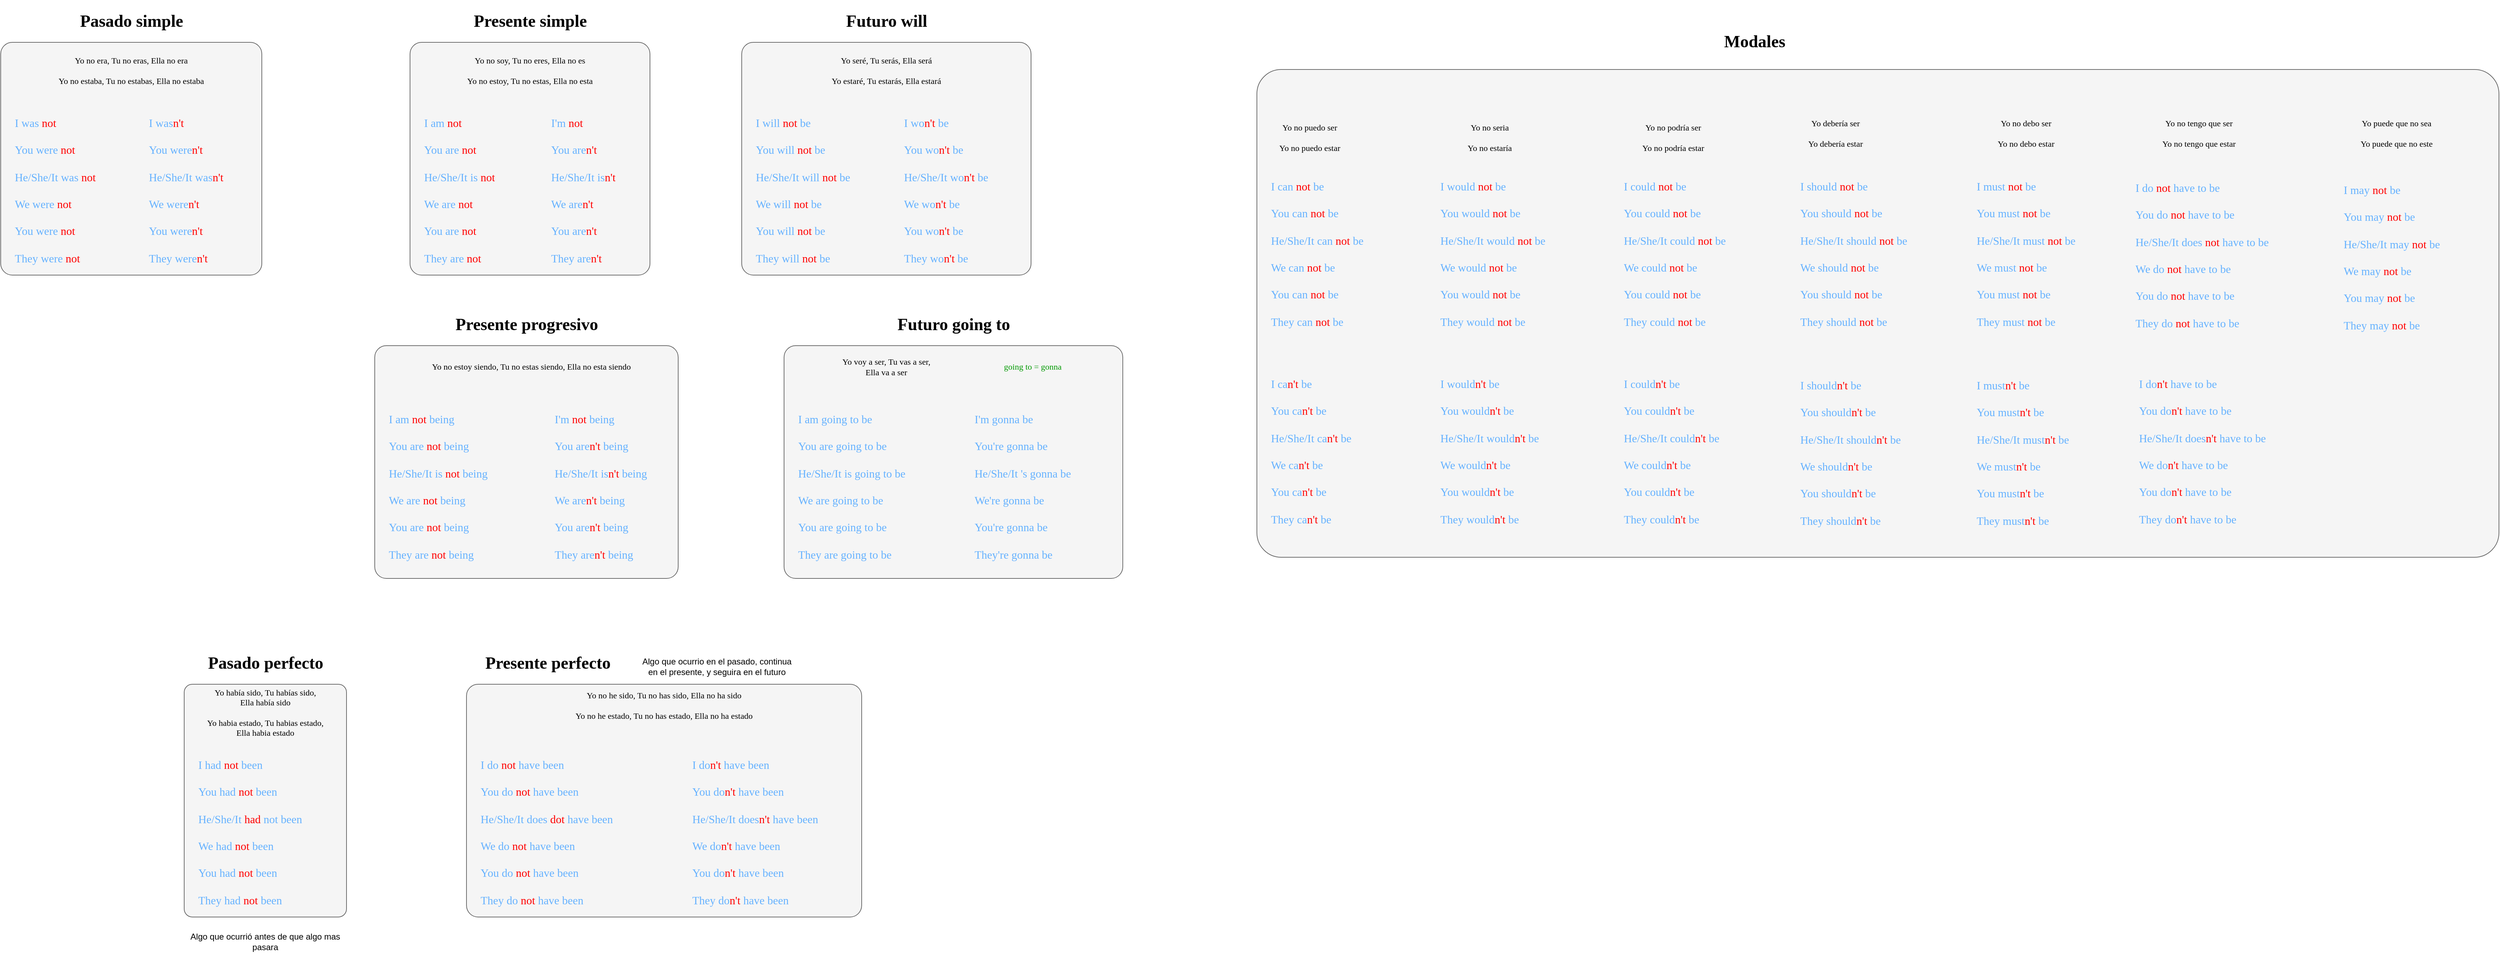 <mxfile version="22.1.11" type="github">
  <diagram name="Página-1" id="DoMTYIOWFA96HwlCENNE">
    <mxGraphModel dx="2319" dy="398" grid="1" gridSize="10" guides="1" tooltips="1" connect="1" arrows="1" fold="1" page="1" pageScale="1" pageWidth="1600" pageHeight="1200" math="0" shadow="0">
      <root>
        <mxCell id="0" />
        <mxCell id="1" parent="0" />
        <mxCell id="wq_cmzW5N2Y1-mYz72yh-4" value="" style="group;fontFamily=Comic Sans MS;" parent="1" vertex="1" connectable="0">
          <mxGeometry x="350" y="560" width="430" height="390" as="geometry" />
        </mxCell>
        <mxCell id="wq_cmzW5N2Y1-mYz72yh-6" value="Presente progresivo" style="text;strokeColor=none;fillColor=none;html=1;fontSize=24;fontStyle=1;verticalAlign=middle;align=center;fontFamily=Comic Sans MS;" parent="wq_cmzW5N2Y1-mYz72yh-4" vertex="1">
          <mxGeometry x="32.25" width="365.5" height="60" as="geometry" />
        </mxCell>
        <mxCell id="dCN5y319V1dZhfIS2Bhl-4" value="" style="group" parent="wq_cmzW5N2Y1-mYz72yh-4" vertex="1" connectable="0">
          <mxGeometry y="60" width="430" height="330" as="geometry" />
        </mxCell>
        <mxCell id="wq_cmzW5N2Y1-mYz72yh-5" value="" style="rounded=1;whiteSpace=wrap;html=1;fillColor=#f5f5f5;fontColor=#333333;strokeColor=#666666;glass=0;shadow=0;arcSize=5;fontFamily=Comic Sans MS;" parent="dCN5y319V1dZhfIS2Bhl-4" vertex="1">
          <mxGeometry width="430" height="330" as="geometry" />
        </mxCell>
        <mxCell id="wq_cmzW5N2Y1-mYz72yh-7" value="&lt;span style=&quot;background-color: initial;&quot;&gt;I am &lt;font color=&quot;#ff0000&quot;&gt;not&lt;/font&gt; being&lt;br&gt;&lt;/span&gt;&lt;br&gt;&lt;span style=&quot;background-color: initial;&quot;&gt;You are &lt;font color=&quot;#ff0000&quot;&gt;not&lt;/font&gt; being&lt;br&gt;&lt;/span&gt;&lt;br&gt;&lt;span style=&quot;background-color: initial;&quot;&gt;He/She/It is &lt;font color=&quot;#ff0000&quot;&gt;not&lt;/font&gt; being&lt;/span&gt;&lt;br&gt;&lt;span style=&quot;background-color: initial;&quot;&gt;&lt;br&gt;We are &lt;font color=&quot;#ff0000&quot;&gt;not&lt;/font&gt; being&lt;br&gt;&lt;/span&gt;&lt;br&gt;&lt;span style=&quot;background-color: initial;&quot;&gt;You are &lt;font color=&quot;#ff0000&quot;&gt;not&lt;/font&gt; being&lt;br&gt;&lt;/span&gt;&lt;br&gt;&lt;span style=&quot;background-color: initial;&quot;&gt;They are &lt;font color=&quot;#ff0000&quot;&gt;not&lt;/font&gt; being&lt;/span&gt;" style="text;strokeColor=none;fillColor=none;html=1;verticalAlign=middle;overflow=hidden;spacingTop=0;whiteSpace=wrap;horizontal=1;spacing=0;fontSize=16;fontFamily=Comic Sans MS;spacingLeft=20;fontColor=#66B2FF;" parent="dCN5y319V1dZhfIS2Bhl-4" vertex="1">
          <mxGeometry y="70" width="215" height="260" as="geometry" />
        </mxCell>
        <mxCell id="wq_cmzW5N2Y1-mYz72yh-8" value="Yo no estoy siendo, Tu no estas siendo, Ella no esta siendo" style="text;html=1;strokeColor=none;fillColor=none;align=center;verticalAlign=middle;whiteSpace=wrap;rounded=0;fontFamily=Comic Sans MS;" parent="dCN5y319V1dZhfIS2Bhl-4" vertex="1">
          <mxGeometry x="43.7" width="356.3" height="60" as="geometry" />
        </mxCell>
        <mxCell id="dCN5y319V1dZhfIS2Bhl-3" value="&lt;span style=&quot;background-color: initial;&quot;&gt;I&#39;m &lt;font color=&quot;#ff0000&quot;&gt;not&lt;/font&gt; being&lt;br&gt;&lt;/span&gt;&lt;br&gt;&lt;span style=&quot;background-color: initial;&quot;&gt;You are&lt;font color=&quot;#ff0000&quot;&gt;n&#39;t&lt;/font&gt; being&lt;br&gt;&lt;/span&gt;&lt;br&gt;&lt;span style=&quot;background-color: initial;&quot;&gt;He/She/It is&lt;font color=&quot;#ff0000&quot;&gt;n&#39;t&lt;/font&gt; being&lt;/span&gt;&lt;br&gt;&lt;span style=&quot;background-color: initial;&quot;&gt;&lt;br&gt;We are&lt;font color=&quot;#ff0000&quot;&gt;n&#39;t&lt;/font&gt; being&lt;br&gt;&lt;/span&gt;&lt;br&gt;&lt;span style=&quot;background-color: initial;&quot;&gt;You are&lt;font color=&quot;#ff0000&quot;&gt;n&#39;t&lt;/font&gt; being&lt;br&gt;&lt;/span&gt;&lt;br&gt;&lt;span style=&quot;background-color: initial;&quot;&gt;They are&lt;font color=&quot;#ff0000&quot;&gt;n&#39;t&lt;/font&gt; being&lt;/span&gt;" style="text;strokeColor=none;fillColor=none;html=1;verticalAlign=middle;overflow=hidden;spacingTop=0;whiteSpace=wrap;horizontal=1;spacing=0;fontSize=16;fontFamily=Comic Sans MS;spacingLeft=20;fontColor=#66B2FF;" parent="dCN5y319V1dZhfIS2Bhl-4" vertex="1">
          <mxGeometry x="235" y="70" width="195" height="260" as="geometry" />
        </mxCell>
        <mxCell id="wq_cmzW5N2Y1-mYz72yh-9" value="" style="group;fontFamily=Comic Sans MS;" parent="1" vertex="1" connectable="0">
          <mxGeometry x="870" y="130" width="410" height="390" as="geometry" />
        </mxCell>
        <mxCell id="wq_cmzW5N2Y1-mYz72yh-10" value="" style="rounded=1;whiteSpace=wrap;html=1;fillColor=#f5f5f5;fontColor=#333333;strokeColor=#666666;glass=0;shadow=0;arcSize=5;fontFamily=Comic Sans MS;" parent="wq_cmzW5N2Y1-mYz72yh-9" vertex="1">
          <mxGeometry y="60" width="410" height="330" as="geometry" />
        </mxCell>
        <mxCell id="wq_cmzW5N2Y1-mYz72yh-11" value="Futuro will" style="text;strokeColor=none;fillColor=none;html=1;fontSize=24;fontStyle=1;verticalAlign=middle;align=center;fontFamily=Comic Sans MS;" parent="wq_cmzW5N2Y1-mYz72yh-9" vertex="1">
          <mxGeometry x="90" width="230" height="60" as="geometry" />
        </mxCell>
        <mxCell id="wq_cmzW5N2Y1-mYz72yh-12" value="&lt;font face=&quot;Comic Sans MS&quot;&gt;&lt;span style=&quot;background-color: initial;&quot;&gt;I will &lt;font color=&quot;#ff0000&quot;&gt;not&lt;/font&gt; be&lt;br&gt;&lt;/span&gt;&lt;br&gt;&lt;span style=&quot;background-color: initial;&quot;&gt;You will &lt;font color=&quot;#ff0000&quot;&gt;not&lt;/font&gt; be&lt;br&gt;&lt;/span&gt;&lt;br&gt;&lt;span style=&quot;background-color: initial;&quot;&gt;He/She/It will &lt;font color=&quot;#ff0000&quot;&gt;not&lt;/font&gt; be&lt;/span&gt;&lt;br&gt;&lt;span style=&quot;background-color: initial;&quot;&gt;&lt;br&gt;We will &lt;font color=&quot;#ff0000&quot;&gt;not&lt;/font&gt; be&lt;br&gt;&lt;/span&gt;&lt;br&gt;&lt;span style=&quot;background-color: initial;&quot;&gt;You will &lt;font color=&quot;#ff0000&quot;&gt;not&lt;/font&gt; be&lt;br&gt;&lt;/span&gt;&lt;br&gt;&lt;span style=&quot;background-color: initial;&quot;&gt;They will &lt;font color=&quot;#ff0000&quot;&gt;not&lt;/font&gt; be&lt;/span&gt;&lt;/font&gt;" style="text;strokeColor=none;fillColor=none;html=1;verticalAlign=middle;overflow=hidden;spacingTop=0;whiteSpace=wrap;horizontal=1;spacing=0;fontSize=16;fontFamily=Comic Sans MS;spacingLeft=20;fontColor=#66B2FF;" parent="wq_cmzW5N2Y1-mYz72yh-9" vertex="1">
          <mxGeometry y="150" width="200" height="240" as="geometry" />
        </mxCell>
        <mxCell id="wq_cmzW5N2Y1-mYz72yh-13" value="Yo seré, Tu serás, Ella será&lt;br&gt;&lt;br&gt;Yo estaré, Tu estarás, Ella estará" style="text;html=1;strokeColor=none;fillColor=none;align=center;verticalAlign=middle;whiteSpace=wrap;rounded=0;fontFamily=Comic Sans MS;" parent="wq_cmzW5N2Y1-mYz72yh-9" vertex="1">
          <mxGeometry x="90" y="70" width="230" height="60" as="geometry" />
        </mxCell>
        <mxCell id="dCN5y319V1dZhfIS2Bhl-13" value="&lt;font face=&quot;Comic Sans MS&quot;&gt;&lt;span style=&quot;background-color: initial;&quot;&gt;I wo&lt;font color=&quot;#ff0000&quot;&gt;n&#39;t&lt;/font&gt; be&lt;br&gt;&lt;/span&gt;&lt;br&gt;&lt;span style=&quot;background-color: initial;&quot;&gt;You wo&lt;font color=&quot;#ff0000&quot;&gt;n&#39;t&lt;/font&gt; be&lt;br&gt;&lt;/span&gt;&lt;br&gt;&lt;span style=&quot;background-color: initial;&quot;&gt;He/She/It wo&lt;font color=&quot;#ff0000&quot;&gt;n&#39;t&lt;/font&gt; be&lt;/span&gt;&lt;br&gt;&lt;span style=&quot;background-color: initial;&quot;&gt;&lt;br&gt;We wo&lt;font color=&quot;#ff0000&quot;&gt;n&#39;t&lt;/font&gt; be&lt;br&gt;&lt;/span&gt;&lt;br&gt;&lt;span style=&quot;background-color: initial;&quot;&gt;You wo&lt;font color=&quot;#ff0000&quot;&gt;n&#39;t&lt;/font&gt; be&lt;br&gt;&lt;/span&gt;&lt;br&gt;&lt;span style=&quot;background-color: initial;&quot;&gt;They wo&lt;font color=&quot;#ff0000&quot;&gt;n&#39;t&lt;/font&gt; be&lt;/span&gt;&lt;/font&gt;" style="text;strokeColor=none;fillColor=none;html=1;verticalAlign=middle;overflow=hidden;spacingTop=0;whiteSpace=wrap;horizontal=1;spacing=0;fontSize=16;fontFamily=Comic Sans MS;spacingLeft=20;fontColor=#66B2FF;" parent="wq_cmzW5N2Y1-mYz72yh-9" vertex="1">
          <mxGeometry x="210" y="150" width="200" height="240" as="geometry" />
        </mxCell>
        <mxCell id="wq_cmzW5N2Y1-mYz72yh-31" value="Algo que ocurrio en el pasado, continua en el presente, y seguira en el futuro" style="text;html=1;strokeColor=none;fillColor=none;align=center;verticalAlign=middle;whiteSpace=wrap;rounded=0;" parent="1" vertex="1">
          <mxGeometry x="720" y="1060" width="230" height="30" as="geometry" />
        </mxCell>
        <mxCell id="wq_cmzW5N2Y1-mYz72yh-32" value="" style="group;fontFamily=Comic Sans MS;" parent="1" vertex="1" connectable="0">
          <mxGeometry x="80" y="1040" width="230" height="390" as="geometry" />
        </mxCell>
        <mxCell id="wq_cmzW5N2Y1-mYz72yh-33" value="" style="rounded=1;whiteSpace=wrap;html=1;fillColor=#f5f5f5;fontColor=#333333;strokeColor=#666666;glass=0;shadow=0;arcSize=5;fontFamily=Comic Sans MS;" parent="wq_cmzW5N2Y1-mYz72yh-32" vertex="1">
          <mxGeometry y="60" width="230" height="330" as="geometry" />
        </mxCell>
        <mxCell id="wq_cmzW5N2Y1-mYz72yh-34" value="Pasado perfecto" style="text;strokeColor=none;fillColor=none;html=1;fontSize=24;fontStyle=1;verticalAlign=middle;align=center;fontFamily=Comic Sans MS;" parent="wq_cmzW5N2Y1-mYz72yh-32" vertex="1">
          <mxGeometry width="230" height="60" as="geometry" />
        </mxCell>
        <mxCell id="wq_cmzW5N2Y1-mYz72yh-35" value="&lt;span style=&quot;background-color: initial;&quot;&gt;I had &lt;font color=&quot;#ff0000&quot;&gt;not&lt;/font&gt; been&lt;br&gt;&lt;/span&gt;&lt;br&gt;&lt;span style=&quot;background-color: initial;&quot;&gt;You had &lt;font color=&quot;#ff0000&quot;&gt;not&lt;/font&gt; been&lt;br&gt;&lt;/span&gt;&lt;br&gt;&lt;span style=&quot;background-color: initial;&quot;&gt;He/She/It &lt;font color=&quot;#ff0000&quot;&gt;had&lt;/font&gt; not been&lt;/span&gt;&lt;br&gt;&lt;span style=&quot;background-color: initial;&quot;&gt;&lt;br&gt;We had &lt;font color=&quot;#ff0000&quot;&gt;not&lt;/font&gt; been&lt;br&gt;&lt;/span&gt;&lt;br&gt;&lt;span style=&quot;background-color: initial;&quot;&gt;You had &lt;font color=&quot;#ff0000&quot;&gt;not&lt;/font&gt; been&lt;br&gt;&lt;/span&gt;&lt;br&gt;&lt;span style=&quot;background-color: initial;&quot;&gt;They had &lt;font color=&quot;#ff0000&quot;&gt;not&lt;/font&gt; been&lt;/span&gt;" style="text;strokeColor=none;fillColor=none;html=1;verticalAlign=middle;overflow=hidden;spacingTop=0;whiteSpace=wrap;horizontal=1;spacing=0;fontSize=16;fontFamily=Comic Sans MS;spacingLeft=20;fontColor=#66B2FF;" parent="wq_cmzW5N2Y1-mYz72yh-32" vertex="1">
          <mxGeometry y="150" width="230" height="240" as="geometry" />
        </mxCell>
        <mxCell id="wq_cmzW5N2Y1-mYz72yh-36" value="Yo había sido, Tu habías sido,&lt;br&gt;Ella había sido&lt;br&gt;&lt;br&gt;Yo habia estado, Tu habias estado,&lt;br&gt;Ella habia estado" style="text;html=1;strokeColor=none;fillColor=none;align=center;verticalAlign=middle;whiteSpace=wrap;rounded=0;fontFamily=Comic Sans MS;spacingTop=0;" parent="wq_cmzW5N2Y1-mYz72yh-32" vertex="1">
          <mxGeometry y="60" width="230" height="80" as="geometry" />
        </mxCell>
        <mxCell id="wq_cmzW5N2Y1-mYz72yh-37" value="Algo que ocurrió antes de que algo mas pasara" style="text;html=1;strokeColor=none;fillColor=none;align=center;verticalAlign=middle;whiteSpace=wrap;rounded=0;" parent="1" vertex="1">
          <mxGeometry x="80" y="1450" width="230" height="30" as="geometry" />
        </mxCell>
        <mxCell id="dCN5y319V1dZhfIS2Bhl-2" value="" style="group" parent="1" vertex="1" connectable="0">
          <mxGeometry x="400" y="130" width="340" height="390" as="geometry" />
        </mxCell>
        <mxCell id="LE9yWc8VUJ7Y_HGT6EMH-2" value="" style="rounded=1;whiteSpace=wrap;html=1;fillColor=#f5f5f5;fontColor=#333333;strokeColor=#666666;glass=0;shadow=0;arcSize=5;fontFamily=Comic Sans MS;container=0;" parent="dCN5y319V1dZhfIS2Bhl-2" vertex="1">
          <mxGeometry y="60" width="340" height="330" as="geometry" />
        </mxCell>
        <mxCell id="wq_cmzW5N2Y1-mYz72yh-1" value="&lt;span style=&quot;background-color: initial;&quot;&gt;I am &lt;font color=&quot;#ff0000&quot;&gt;not&lt;/font&gt;&lt;br&gt;&lt;/span&gt;&lt;br&gt;You are&amp;nbsp;&lt;span style=&quot;color: rgb(255, 0, 0);&quot;&gt;not&lt;/span&gt;&lt;span style=&quot;background-color: initial;&quot;&gt;&lt;br&gt;&lt;/span&gt;&lt;br&gt;&lt;span style=&quot;background-color: initial;&quot;&gt;He/She/It is&amp;nbsp;&lt;/span&gt;&lt;font color=&quot;#ff0000&quot;&gt;not&lt;/font&gt;&lt;br&gt;&lt;span style=&quot;background-color: initial;&quot;&gt;&lt;br&gt;We are &lt;font color=&quot;#ff0000&quot;&gt;not&lt;/font&gt;&lt;br&gt;&lt;/span&gt;&lt;br&gt;You are&amp;nbsp;&lt;span style=&quot;color: rgb(255, 0, 0);&quot;&gt;not&lt;/span&gt;&lt;span style=&quot;background-color: initial;&quot;&gt;&lt;br&gt;&lt;/span&gt;&lt;br&gt;&lt;span style=&quot;background-color: initial;&quot;&gt;They are&amp;nbsp;&lt;/span&gt;&lt;font color=&quot;#ff0000&quot;&gt;not&lt;/font&gt;" style="text;strokeColor=none;fillColor=none;html=1;verticalAlign=middle;overflow=hidden;spacingTop=0;whiteSpace=wrap;horizontal=1;spacing=0;fontSize=16;fontFamily=Comic Sans MS;spacingLeft=20;fontColor=#66B2FF;container=0;" parent="dCN5y319V1dZhfIS2Bhl-2" vertex="1">
          <mxGeometry y="150" width="150" height="240" as="geometry" />
        </mxCell>
        <mxCell id="LE9yWc8VUJ7Y_HGT6EMH-3" value="Presente simple" style="text;strokeColor=none;fillColor=none;html=1;fontSize=24;fontStyle=1;verticalAlign=middle;align=center;fontFamily=Comic Sans MS;container=0;" parent="dCN5y319V1dZhfIS2Bhl-2" vertex="1">
          <mxGeometry x="55" width="230" height="60" as="geometry" />
        </mxCell>
        <mxCell id="wq_cmzW5N2Y1-mYz72yh-2" value="Yo no soy, Tu no eres, Ella no es&lt;br&gt;&lt;br&gt;Yo no estoy, Tu no estas, Ella no esta" style="text;html=1;strokeColor=none;fillColor=none;align=center;verticalAlign=middle;whiteSpace=wrap;rounded=0;fontFamily=Comic Sans MS;container=0;" parent="dCN5y319V1dZhfIS2Bhl-2" vertex="1">
          <mxGeometry x="35" y="70" width="270" height="60" as="geometry" />
        </mxCell>
        <mxCell id="wq_cmzW5N2Y1-mYz72yh-39" value="&lt;span style=&quot;background-color: initial;&quot;&gt;I&#39;m &lt;font color=&quot;#ff0000&quot;&gt;not&lt;/font&gt;&lt;br&gt;&lt;/span&gt;&lt;br&gt;&lt;span style=&quot;background-color: initial;&quot;&gt;You are&lt;font color=&quot;#ff0000&quot;&gt;n&#39;t&lt;/font&gt;&lt;br&gt;&lt;/span&gt;&lt;br&gt;&lt;span style=&quot;background-color: initial;&quot;&gt;He/She/It is&lt;font color=&quot;#ff0000&quot;&gt;n&#39;t&lt;/font&gt;&lt;/span&gt;&lt;br&gt;&lt;br&gt;We&amp;nbsp;are&lt;font style=&quot;border-color: var(--border-color);&quot; color=&quot;#ff0000&quot;&gt;n&#39;t&lt;/font&gt;&lt;span style=&quot;background-color: initial;&quot;&gt;&lt;br&gt;&lt;/span&gt;&lt;br&gt;You&amp;nbsp;are&lt;font style=&quot;border-color: var(--border-color);&quot; color=&quot;#ff0000&quot;&gt;n&#39;t&lt;/font&gt;&lt;span style=&quot;background-color: initial;&quot;&gt;&lt;br&gt;&lt;/span&gt;&lt;br&gt;&lt;span style=&quot;background-color: initial;&quot;&gt;They&amp;nbsp;&lt;/span&gt;are&lt;font style=&quot;border-color: var(--border-color);&quot; color=&quot;#ff0000&quot;&gt;n&#39;t&lt;/font&gt;" style="text;strokeColor=none;fillColor=none;html=1;verticalAlign=middle;overflow=hidden;spacingTop=0;whiteSpace=wrap;horizontal=1;spacing=0;fontSize=16;fontFamily=Comic Sans MS;spacingLeft=20;fontColor=#66B2FF;container=0;" parent="dCN5y319V1dZhfIS2Bhl-2" vertex="1">
          <mxGeometry x="180" y="150" width="140" height="240" as="geometry" />
        </mxCell>
        <mxCell id="dCN5y319V1dZhfIS2Bhl-5" value="" style="group" parent="1" vertex="1" connectable="0">
          <mxGeometry x="930" y="560" width="480" height="390" as="geometry" />
        </mxCell>
        <mxCell id="wq_cmzW5N2Y1-mYz72yh-15" value="" style="rounded=1;whiteSpace=wrap;html=1;fillColor=#f5f5f5;fontColor=#333333;strokeColor=#666666;glass=0;shadow=0;arcSize=5;fontFamily=Comic Sans MS;" parent="dCN5y319V1dZhfIS2Bhl-5" vertex="1">
          <mxGeometry y="60" width="480" height="330" as="geometry" />
        </mxCell>
        <mxCell id="wq_cmzW5N2Y1-mYz72yh-16" value="Futuro going to" style="text;strokeColor=none;fillColor=none;html=1;fontSize=24;fontStyle=1;verticalAlign=middle;align=center;fontFamily=Comic Sans MS;" parent="dCN5y319V1dZhfIS2Bhl-5" vertex="1">
          <mxGeometry x="125" width="230" height="60" as="geometry" />
        </mxCell>
        <mxCell id="wq_cmzW5N2Y1-mYz72yh-17" value="&lt;span style=&quot;background-color: initial;&quot;&gt;I am going to be&lt;br&gt;&lt;/span&gt;&lt;br&gt;You are&amp;nbsp;going to be&lt;span style=&quot;background-color: initial;&quot;&gt;&lt;br&gt;&lt;/span&gt;&lt;br&gt;&lt;span style=&quot;background-color: initial;&quot;&gt;He/She/It is&amp;nbsp;&lt;/span&gt;going to be&lt;br&gt;&lt;br&gt;We are&amp;nbsp;going to be&lt;span style=&quot;background-color: initial;&quot;&gt;&lt;br&gt;&lt;/span&gt;&lt;br&gt;You are&amp;nbsp;going to be&lt;span style=&quot;background-color: initial;&quot;&gt;&lt;br&gt;&lt;/span&gt;&lt;br&gt;&lt;span style=&quot;background-color: initial;&quot;&gt;They are&amp;nbsp;&lt;/span&gt;going to be" style="text;strokeColor=none;fillColor=none;html=1;verticalAlign=middle;overflow=hidden;spacingTop=0;whiteSpace=wrap;horizontal=1;spacing=0;fontSize=16;fontFamily=Comic Sans MS;spacingLeft=20;fontColor=#66B2FF;" parent="dCN5y319V1dZhfIS2Bhl-5" vertex="1">
          <mxGeometry y="130" width="230" height="260" as="geometry" />
        </mxCell>
        <mxCell id="wq_cmzW5N2Y1-mYz72yh-18" value="Yo voy a ser, Tu vas a ser, &lt;br&gt;Ella va a ser" style="text;html=1;strokeColor=none;fillColor=none;align=center;verticalAlign=middle;whiteSpace=wrap;rounded=0;fontFamily=Comic Sans MS;" parent="dCN5y319V1dZhfIS2Bhl-5" vertex="1">
          <mxGeometry x="30" y="60" width="230" height="60" as="geometry" />
        </mxCell>
        <mxCell id="wq_cmzW5N2Y1-mYz72yh-19" value="&lt;span style=&quot;background-color: initial;&quot;&gt;I&#39;m gonna be&lt;br&gt;&lt;/span&gt;&lt;br&gt;You&#39;re gonna be&lt;span style=&quot;background-color: initial;&quot;&gt;&lt;br&gt;&lt;/span&gt;&lt;br&gt;&lt;span style=&quot;background-color: initial;&quot;&gt;He/She/It &#39;s&amp;nbsp;&lt;/span&gt;gonna be&lt;br&gt;&lt;br&gt;We&#39;re gonna be&lt;span style=&quot;background-color: initial;&quot;&gt;&lt;br&gt;&lt;/span&gt;&lt;br&gt;You&#39;re gonna be&lt;span style=&quot;background-color: initial;&quot;&gt;&lt;br&gt;&lt;/span&gt;&lt;br&gt;&lt;span style=&quot;background-color: initial;&quot;&gt;They&#39;re&amp;nbsp;&lt;/span&gt;gonna be" style="text;strokeColor=none;fillColor=none;html=1;verticalAlign=middle;overflow=hidden;spacingTop=0;whiteSpace=wrap;horizontal=1;spacing=0;fontSize=16;fontFamily=Comic Sans MS;spacingLeft=20;fontColor=#66B2FF;" parent="dCN5y319V1dZhfIS2Bhl-5" vertex="1">
          <mxGeometry x="250" y="130" width="230" height="260" as="geometry" />
        </mxCell>
        <mxCell id="wq_cmzW5N2Y1-mYz72yh-20" value="going to = gonna" style="text;html=1;strokeColor=none;fillColor=none;align=center;verticalAlign=middle;whiteSpace=wrap;rounded=0;fontFamily=Comic Sans MS;fontColor=#009900;" parent="dCN5y319V1dZhfIS2Bhl-5" vertex="1">
          <mxGeometry x="295" y="75" width="115" height="30" as="geometry" />
        </mxCell>
        <mxCell id="wq_cmzW5N2Y1-mYz72yh-41" value="" style="rounded=1;whiteSpace=wrap;html=1;fillColor=#f5f5f5;fontColor=#333333;strokeColor=#666666;glass=0;shadow=0;arcSize=5;fontFamily=Comic Sans MS;" parent="1" vertex="1">
          <mxGeometry x="1600" y="228.46" width="1760" height="691.54" as="geometry" />
        </mxCell>
        <mxCell id="wq_cmzW5N2Y1-mYz72yh-42" value="Modales" style="text;strokeColor=none;fillColor=none;html=1;fontSize=24;fontStyle=1;verticalAlign=middle;align=center;fontFamily=Comic Sans MS;" parent="1" vertex="1">
          <mxGeometry x="2190" y="150" width="230" height="78.462" as="geometry" />
        </mxCell>
        <mxCell id="wq_cmzW5N2Y1-mYz72yh-43" value="&lt;font face=&quot;Comic Sans MS&quot;&gt;&lt;span style=&quot;background-color: initial;&quot;&gt;I can &lt;font color=&quot;#ff0000&quot;&gt;not&lt;/font&gt; be&lt;br&gt;&lt;/span&gt;&lt;br&gt;You can&amp;nbsp;&lt;/font&gt;&lt;font color=&quot;#ff0000&quot;&gt;not&lt;/font&gt;&amp;nbsp;&lt;font face=&quot;Comic Sans MS&quot;&gt;&lt;span style=&quot;background-color: initial;&quot;&gt;be&lt;br&gt;&lt;/span&gt;&lt;br&gt;He/She/It can&amp;nbsp;&lt;/font&gt;&lt;font color=&quot;#ff0000&quot;&gt;not&lt;/font&gt;&lt;font face=&quot;Comic Sans MS&quot;&gt;&lt;span style=&quot;background-color: initial;&quot;&gt;&amp;nbsp;be&lt;/span&gt;&lt;br&gt;&lt;br&gt;We can&amp;nbsp;&lt;/font&gt;&lt;font color=&quot;#ff0000&quot;&gt;not&lt;/font&gt;&amp;nbsp;&lt;font face=&quot;Comic Sans MS&quot;&gt;&lt;span style=&quot;background-color: initial;&quot;&gt;be&lt;br&gt;&lt;/span&gt;&lt;br&gt;You can&amp;nbsp;&lt;/font&gt;&lt;font color=&quot;#ff0000&quot;&gt;not&lt;/font&gt; &lt;font face=&quot;Comic Sans MS&quot;&gt;&lt;span style=&quot;background-color: initial;&quot;&gt;be&lt;br&gt;&lt;/span&gt;&lt;br&gt;They can&amp;nbsp;&lt;/font&gt;&lt;font color=&quot;#ff0000&quot;&gt;not&lt;/font&gt;&amp;nbsp;&lt;font face=&quot;Comic Sans MS&quot;&gt;&lt;span style=&quot;background-color: initial;&quot;&gt;be&lt;/span&gt;&lt;/font&gt;" style="text;strokeColor=none;fillColor=none;html=1;verticalAlign=middle;overflow=hidden;spacingTop=0;whiteSpace=wrap;horizontal=1;spacing=0;fontSize=16;fontFamily=Comic Sans MS;spacingLeft=20;fontColor=#66B2FF;" parent="1" vertex="1">
          <mxGeometry x="1600" y="370" width="210" height="240" as="geometry" />
        </mxCell>
        <mxCell id="wq_cmzW5N2Y1-mYz72yh-44" value="Yo no puedo ser&lt;br&gt;&lt;br&gt;Yo no puedo estar" style="text;html=1;strokeColor=none;fillColor=none;align=center;verticalAlign=middle;whiteSpace=wrap;rounded=0;fontFamily=Comic Sans MS;" parent="1" vertex="1">
          <mxGeometry x="1610" y="285.77" width="130" height="78.46" as="geometry" />
        </mxCell>
        <mxCell id="wq_cmzW5N2Y1-mYz72yh-45" value="&lt;font face=&quot;Comic Sans MS&quot;&gt;&lt;span style=&quot;background-color: initial;&quot;&gt;I would &lt;font color=&quot;#ff0000&quot;&gt;not&lt;/font&gt; be&lt;br&gt;&lt;/span&gt;&lt;br&gt;You&amp;nbsp;&lt;/font&gt;would&lt;font face=&quot;Comic Sans MS&quot;&gt;&lt;span style=&quot;background-color: initial;&quot;&gt;&amp;nbsp;&lt;font color=&quot;#ff0000&quot;&gt;not&lt;/font&gt; be&lt;br&gt;&lt;/span&gt;&lt;br&gt;He/She/It&amp;nbsp;&lt;/font&gt;would&lt;font face=&quot;Comic Sans MS&quot;&gt;&lt;span style=&quot;background-color: initial;&quot;&gt;&amp;nbsp;&lt;font color=&quot;#ff0000&quot;&gt;not&lt;/font&gt; be&lt;/span&gt;&lt;br&gt;&lt;br&gt;We&amp;nbsp;&lt;/font&gt;would&lt;font face=&quot;Comic Sans MS&quot;&gt;&lt;span style=&quot;background-color: initial;&quot;&gt;&amp;nbsp;&lt;font color=&quot;#ff0000&quot;&gt;not&lt;/font&gt; be&lt;br&gt;&lt;/span&gt;&lt;br&gt;You&amp;nbsp;&lt;/font&gt;would&lt;font face=&quot;Comic Sans MS&quot;&gt;&lt;span style=&quot;background-color: initial;&quot;&gt;&amp;nbsp;&lt;font color=&quot;#ff0000&quot;&gt;not&lt;/font&gt; be&lt;br&gt;&lt;/span&gt;&lt;br&gt;They&amp;nbsp;&lt;/font&gt;would&lt;font face=&quot;Comic Sans MS&quot;&gt;&lt;span style=&quot;background-color: initial;&quot;&gt;&amp;nbsp;&lt;font color=&quot;#ff0000&quot;&gt;not&lt;/font&gt; be&lt;/span&gt;&lt;/font&gt;" style="text;strokeColor=none;fillColor=none;html=1;verticalAlign=middle;overflow=hidden;spacingTop=0;whiteSpace=wrap;horizontal=1;spacing=0;fontSize=16;fontFamily=Comic Sans MS;spacingLeft=20;fontColor=#66B2FF;" parent="1" vertex="1">
          <mxGeometry x="1840" y="370" width="230" height="240" as="geometry" />
        </mxCell>
        <mxCell id="wq_cmzW5N2Y1-mYz72yh-46" value="Yo no seria&lt;br&gt;&lt;br&gt;Yo no estaría" style="text;html=1;strokeColor=none;fillColor=none;align=center;verticalAlign=middle;whiteSpace=wrap;rounded=0;fontFamily=Comic Sans MS;" parent="1" vertex="1">
          <mxGeometry x="1870" y="285.77" width="120" height="78.46" as="geometry" />
        </mxCell>
        <mxCell id="wq_cmzW5N2Y1-mYz72yh-47" value="&lt;font face=&quot;Comic Sans MS&quot;&gt;&lt;span style=&quot;background-color: initial;&quot;&gt;I could &lt;font color=&quot;#ff0000&quot;&gt;not&lt;/font&gt; be&lt;br&gt;&lt;/span&gt;&lt;br&gt;You c&lt;/font&gt;ould&lt;font face=&quot;Comic Sans MS&quot;&gt;&lt;span style=&quot;background-color: initial;&quot;&gt;&amp;nbsp;&lt;font color=&quot;#ff0000&quot;&gt;not&lt;/font&gt; be&lt;br&gt;&lt;/span&gt;&lt;br&gt;He/She/It c&lt;/font&gt;ould&lt;font face=&quot;Comic Sans MS&quot;&gt;&lt;span style=&quot;background-color: initial;&quot;&gt;&amp;nbsp;&lt;font color=&quot;#ff0000&quot;&gt;not&lt;/font&gt; be&lt;/span&gt;&lt;br&gt;&lt;br&gt;We&amp;nbsp;&lt;/font&gt;could&lt;font face=&quot;Comic Sans MS&quot;&gt;&lt;span style=&quot;background-color: initial;&quot;&gt;&amp;nbsp;&lt;font color=&quot;#ff0000&quot;&gt;not&lt;/font&gt; be&lt;br&gt;&lt;/span&gt;&lt;br&gt;You c&lt;/font&gt;ould&lt;font face=&quot;Comic Sans MS&quot;&gt;&lt;span style=&quot;background-color: initial;&quot;&gt;&amp;nbsp;&lt;font color=&quot;#ff0000&quot;&gt;not&lt;/font&gt; be&lt;br&gt;&lt;/span&gt;&lt;br&gt;They c&lt;/font&gt;ould &lt;font color=&quot;#ff0000&quot;&gt;not&lt;/font&gt;&lt;font face=&quot;Comic Sans MS&quot;&gt;&lt;span style=&quot;background-color: initial;&quot;&gt;&amp;nbsp;be&lt;/span&gt;&lt;/font&gt;" style="text;strokeColor=none;fillColor=none;html=1;verticalAlign=middle;overflow=hidden;spacingTop=0;whiteSpace=wrap;horizontal=1;spacing=0;fontSize=16;fontFamily=Comic Sans MS;spacingLeft=20;fontColor=#66B2FF;" parent="1" vertex="1">
          <mxGeometry x="2100" y="376.54" width="240" height="226.92" as="geometry" />
        </mxCell>
        <mxCell id="wq_cmzW5N2Y1-mYz72yh-48" value="Yo no podría ser&lt;br&gt;&lt;br&gt;Yo no podría estar" style="text;html=1;strokeColor=none;fillColor=none;align=center;verticalAlign=middle;whiteSpace=wrap;rounded=0;fontFamily=Comic Sans MS;" parent="1" vertex="1">
          <mxGeometry x="2120" y="285.77" width="140" height="78.46" as="geometry" />
        </mxCell>
        <mxCell id="wq_cmzW5N2Y1-mYz72yh-49" value="&lt;font face=&quot;Comic Sans MS&quot;&gt;&lt;span style=&quot;background-color: initial;&quot;&gt;I should &lt;font color=&quot;#ff0000&quot;&gt;not&lt;/font&gt; be&lt;br&gt;&lt;/span&gt;&lt;br&gt;You should&lt;/font&gt;&lt;font face=&quot;Comic Sans MS&quot;&gt;&lt;span style=&quot;background-color: initial;&quot;&gt;&amp;nbsp;&lt;font color=&quot;#ff0000&quot;&gt;not&lt;/font&gt; be&lt;br&gt;&lt;/span&gt;&lt;br&gt;He/She/It sh&lt;/font&gt;ould&lt;font face=&quot;Comic Sans MS&quot;&gt;&lt;span style=&quot;background-color: initial;&quot;&gt;&amp;nbsp;&lt;font color=&quot;#ff0000&quot;&gt;not&lt;/font&gt; be&lt;/span&gt;&lt;br&gt;&lt;br&gt;We sh&lt;/font&gt;ould&lt;font face=&quot;Comic Sans MS&quot;&gt;&lt;span style=&quot;background-color: initial;&quot;&gt;&amp;nbsp;&lt;font color=&quot;#ff0000&quot;&gt;not&lt;/font&gt; be&lt;br&gt;&lt;/span&gt;&lt;br&gt;You sh&lt;/font&gt;ould&lt;font face=&quot;Comic Sans MS&quot;&gt;&lt;span style=&quot;background-color: initial;&quot;&gt;&amp;nbsp;&lt;font color=&quot;#ff0000&quot;&gt;not&lt;/font&gt; be&lt;br&gt;&lt;/span&gt;&lt;br&gt;They sh&lt;/font&gt;ould&lt;font face=&quot;Comic Sans MS&quot;&gt;&lt;span style=&quot;background-color: initial;&quot;&gt;&amp;nbsp;&lt;font color=&quot;#ff0000&quot;&gt;not&lt;/font&gt; be&lt;/span&gt;&lt;/font&gt;" style="text;strokeColor=none;fillColor=none;html=1;verticalAlign=middle;overflow=hidden;spacingTop=0;whiteSpace=wrap;horizontal=1;spacing=0;fontSize=16;fontFamily=Comic Sans MS;spacingLeft=20;fontColor=#66B2FF;" parent="1" vertex="1">
          <mxGeometry x="2350" y="375" width="270" height="230" as="geometry" />
        </mxCell>
        <mxCell id="wq_cmzW5N2Y1-mYz72yh-50" value="Yo debería ser&lt;br&gt;&lt;br&gt;Yo debería estar" style="text;html=1;strokeColor=none;fillColor=none;align=center;verticalAlign=middle;whiteSpace=wrap;rounded=0;fontFamily=Comic Sans MS;" parent="1" vertex="1">
          <mxGeometry x="2370" y="280.002" width="100" height="78.462" as="geometry" />
        </mxCell>
        <mxCell id="wq_cmzW5N2Y1-mYz72yh-51" value="&lt;font face=&quot;Comic Sans MS&quot;&gt;&lt;span style=&quot;background-color: initial;&quot;&gt;I must &lt;font color=&quot;#ff0000&quot;&gt;not&lt;/font&gt; be&lt;br&gt;&lt;/span&gt;&lt;br&gt;You must &lt;font color=&quot;#ff0000&quot;&gt;not&lt;/font&gt;&lt;/font&gt;&lt;font face=&quot;Comic Sans MS&quot;&gt;&lt;span style=&quot;background-color: initial;&quot;&gt;&amp;nbsp;be&lt;br&gt;&lt;/span&gt;&lt;br&gt;He/She/It must &lt;font color=&quot;#ff0000&quot;&gt;not&lt;/font&gt;&lt;/font&gt;&lt;font face=&quot;Comic Sans MS&quot;&gt;&lt;span style=&quot;background-color: initial;&quot;&gt;&amp;nbsp;be&lt;/span&gt;&lt;br&gt;&lt;br&gt;We must &lt;font color=&quot;#ff0000&quot;&gt;not&lt;/font&gt;&lt;/font&gt;&lt;font face=&quot;Comic Sans MS&quot;&gt;&lt;span style=&quot;background-color: initial;&quot;&gt;&amp;nbsp;be&lt;br&gt;&lt;/span&gt;&lt;br&gt;You must&lt;/font&gt;&lt;font face=&quot;Comic Sans MS&quot;&gt;&lt;span style=&quot;background-color: initial;&quot;&gt;&amp;nbsp;&lt;font color=&quot;#ff0000&quot;&gt;not&lt;/font&gt; be&lt;br&gt;&lt;/span&gt;&lt;br&gt;They must &lt;font color=&quot;#ff0000&quot;&gt;not&lt;/font&gt;&lt;/font&gt;&lt;font face=&quot;Comic Sans MS&quot;&gt;&lt;span style=&quot;background-color: initial;&quot;&gt;&amp;nbsp;be&lt;/span&gt;&lt;/font&gt;" style="text;strokeColor=none;fillColor=none;html=1;verticalAlign=middle;overflow=hidden;spacingTop=0;whiteSpace=wrap;horizontal=1;spacing=0;fontSize=16;fontFamily=Comic Sans MS;spacingLeft=20;fontColor=#66B2FF;" parent="1" vertex="1">
          <mxGeometry x="2600" y="370" width="230" height="240" as="geometry" />
        </mxCell>
        <mxCell id="wq_cmzW5N2Y1-mYz72yh-52" value="Yo no debo ser&lt;br&gt;&lt;br&gt;Yo no debo estar" style="text;html=1;strokeColor=none;fillColor=none;align=center;verticalAlign=middle;whiteSpace=wrap;rounded=0;fontFamily=Comic Sans MS;" parent="1" vertex="1">
          <mxGeometry x="2620" y="280" width="140" height="78.46" as="geometry" />
        </mxCell>
        <mxCell id="wq_cmzW5N2Y1-mYz72yh-53" value="&lt;font face=&quot;Comic Sans MS&quot;&gt;&lt;span style=&quot;background-color: initial;&quot;&gt;I do &lt;font color=&quot;#ff0000&quot;&gt;not&lt;/font&gt; have to be&lt;br&gt;&lt;/span&gt;&lt;br&gt;You do &lt;font color=&quot;#ff0000&quot;&gt;not&lt;/font&gt; have to&lt;/font&gt;&lt;font face=&quot;Comic Sans MS&quot;&gt;&lt;span style=&quot;background-color: initial;&quot;&gt;&amp;nbsp;be&lt;br&gt;&lt;/span&gt;&lt;br&gt;He/She/It does &lt;font color=&quot;#ff0000&quot;&gt;not&lt;/font&gt; have to&lt;/font&gt;&lt;font face=&quot;Comic Sans MS&quot;&gt;&lt;span style=&quot;background-color: initial;&quot;&gt;&amp;nbsp;be&lt;/span&gt;&lt;br&gt;&lt;br&gt;We do &lt;font color=&quot;#ff0000&quot;&gt;not&lt;/font&gt; have&lt;/font&gt;&lt;font face=&quot;Comic Sans MS&quot;&gt;&lt;span style=&quot;background-color: initial;&quot;&gt;&amp;nbsp;to be&lt;br&gt;&lt;/span&gt;&lt;br&gt;You do &lt;font color=&quot;#ff0000&quot;&gt;not&lt;/font&gt; have to&lt;/font&gt;&lt;font face=&quot;Comic Sans MS&quot;&gt;&lt;span style=&quot;background-color: initial;&quot;&gt;&amp;nbsp;be&lt;br&gt;&lt;/span&gt;&lt;br&gt;They do &lt;font color=&quot;#ff0000&quot;&gt;not&lt;/font&gt; have to&lt;/font&gt;&lt;font face=&quot;Comic Sans MS&quot;&gt;&lt;span style=&quot;background-color: initial;&quot;&gt;&amp;nbsp;be&lt;/span&gt;&lt;/font&gt;" style="text;strokeColor=none;fillColor=none;html=1;verticalAlign=middle;overflow=hidden;spacingTop=0;whiteSpace=wrap;horizontal=1;spacing=0;fontSize=16;fontFamily=Comic Sans MS;spacingLeft=20;fontColor=#66B2FF;" parent="1" vertex="1">
          <mxGeometry x="2825" y="379.61" width="265" height="223.85" as="geometry" />
        </mxCell>
        <mxCell id="wq_cmzW5N2Y1-mYz72yh-54" value="Yo no tengo que ser&lt;br&gt;&lt;br&gt;Yo no tengo que estar" style="text;html=1;strokeColor=none;fillColor=none;align=center;verticalAlign=middle;whiteSpace=wrap;rounded=0;fontFamily=Comic Sans MS;" parent="1" vertex="1">
          <mxGeometry x="2860" y="280" width="150" height="78.46" as="geometry" />
        </mxCell>
        <mxCell id="wq_cmzW5N2Y1-mYz72yh-55" value="&lt;font face=&quot;Comic Sans MS&quot;&gt;&lt;span style=&quot;background-color: initial;&quot;&gt;I may &lt;font color=&quot;#ff0000&quot;&gt;not&lt;/font&gt; be&lt;br&gt;&lt;/span&gt;&lt;br&gt;You may &lt;font color=&quot;#ff0000&quot;&gt;not&lt;/font&gt;&lt;/font&gt;&lt;font face=&quot;Comic Sans MS&quot;&gt;&lt;span style=&quot;background-color: initial;&quot;&gt;&amp;nbsp;be&lt;br&gt;&lt;/span&gt;&lt;br&gt;He/She/It may &lt;font color=&quot;#ff0000&quot;&gt;not&lt;/font&gt;&lt;/font&gt;&lt;font face=&quot;Comic Sans MS&quot;&gt;&lt;span style=&quot;background-color: initial;&quot;&gt;&amp;nbsp;be&lt;/span&gt;&lt;br&gt;&lt;br&gt;We may&lt;/font&gt;&lt;font face=&quot;Comic Sans MS&quot;&gt;&lt;span style=&quot;background-color: initial;&quot;&gt;&amp;nbsp;&lt;font color=&quot;#ff0000&quot;&gt;not&lt;/font&gt; be&lt;br&gt;&lt;/span&gt;&lt;br&gt;You may&lt;/font&gt;&lt;font face=&quot;Comic Sans MS&quot;&gt;&lt;span style=&quot;background-color: initial;&quot;&gt;&amp;nbsp;&lt;font color=&quot;#ff0000&quot;&gt;not&lt;/font&gt; be&lt;br&gt;&lt;/span&gt;&lt;br&gt;They may&lt;/font&gt;&lt;font face=&quot;Comic Sans MS&quot;&gt;&lt;span style=&quot;background-color: initial;&quot;&gt;&amp;nbsp;&lt;font color=&quot;#ff0000&quot;&gt;not&lt;/font&gt; be&lt;/span&gt;&lt;/font&gt;" style="text;strokeColor=none;fillColor=none;html=1;verticalAlign=middle;overflow=hidden;spacingTop=0;whiteSpace=wrap;horizontal=1;spacing=0;fontSize=16;fontFamily=Comic Sans MS;spacingLeft=20;fontColor=#66B2FF;" parent="1" vertex="1">
          <mxGeometry x="3120" y="379.61" width="210" height="230.39" as="geometry" />
        </mxCell>
        <mxCell id="wq_cmzW5N2Y1-mYz72yh-56" value="Yo puede que no sea&lt;br&gt;&lt;br&gt;Yo puede que no este" style="text;html=1;strokeColor=none;fillColor=none;align=center;verticalAlign=middle;whiteSpace=wrap;rounded=0;fontFamily=Comic Sans MS;" parent="1" vertex="1">
          <mxGeometry x="3130" y="280" width="170" height="78.46" as="geometry" />
        </mxCell>
        <mxCell id="dCN5y319V1dZhfIS2Bhl-7" value="&lt;font face=&quot;Comic Sans MS&quot;&gt;&lt;span style=&quot;background-color: initial;&quot;&gt;I ca&lt;font color=&quot;#ff0000&quot;&gt;n&#39;t&lt;/font&gt; be&lt;br&gt;&lt;/span&gt;&lt;br&gt;You ca&lt;/font&gt;&lt;font color=&quot;#ff0000&quot;&gt;n&#39;t&lt;/font&gt;&amp;nbsp;&lt;font face=&quot;Comic Sans MS&quot;&gt;&lt;span style=&quot;background-color: initial;&quot;&gt;be&lt;br&gt;&lt;/span&gt;&lt;br&gt;He/She/It ca&lt;/font&gt;&lt;font color=&quot;#ff0000&quot;&gt;n&#39;t&lt;/font&gt;&lt;font face=&quot;Comic Sans MS&quot;&gt;&lt;span style=&quot;background-color: initial;&quot;&gt;&amp;nbsp;be&lt;/span&gt;&lt;br&gt;&lt;br&gt;We ca&lt;/font&gt;&lt;font color=&quot;#ff0000&quot;&gt;n&#39;t&lt;/font&gt;&amp;nbsp;&lt;font face=&quot;Comic Sans MS&quot;&gt;&lt;span style=&quot;background-color: initial;&quot;&gt;be&lt;br&gt;&lt;/span&gt;&lt;br&gt;You ca&lt;/font&gt;&lt;font color=&quot;#ff0000&quot;&gt;n&#39;t&lt;/font&gt; &lt;font face=&quot;Comic Sans MS&quot;&gt;&lt;span style=&quot;background-color: initial;&quot;&gt;be&lt;br&gt;&lt;/span&gt;&lt;br&gt;They ca&lt;/font&gt;&lt;font color=&quot;#ff0000&quot;&gt;n&#39;t&lt;/font&gt;&amp;nbsp;&lt;font face=&quot;Comic Sans MS&quot;&gt;&lt;span style=&quot;background-color: initial;&quot;&gt;be&lt;/span&gt;&lt;/font&gt;" style="text;strokeColor=none;fillColor=none;html=1;verticalAlign=middle;overflow=hidden;spacingTop=0;whiteSpace=wrap;horizontal=1;spacing=0;fontSize=16;fontFamily=Comic Sans MS;spacingLeft=20;fontColor=#66B2FF;" parent="1" vertex="1">
          <mxGeometry x="1600" y="650" width="210" height="240" as="geometry" />
        </mxCell>
        <mxCell id="dCN5y319V1dZhfIS2Bhl-8" value="&lt;font face=&quot;Comic Sans MS&quot;&gt;&lt;span style=&quot;background-color: initial;&quot;&gt;I would&lt;font color=&quot;#ff0000&quot;&gt;n&#39;t&lt;/font&gt; be&lt;br&gt;&lt;/span&gt;&lt;br&gt;You&amp;nbsp;&lt;/font&gt;would&lt;font face=&quot;Comic Sans MS&quot;&gt;&lt;span style=&quot;background-color: initial;&quot;&gt;&lt;font color=&quot;#ff0000&quot;&gt;n&#39;t&lt;/font&gt; be&lt;br&gt;&lt;/span&gt;&lt;br&gt;He/She/It&amp;nbsp;&lt;/font&gt;would&lt;font face=&quot;Comic Sans MS&quot;&gt;&lt;span style=&quot;background-color: initial;&quot;&gt;&lt;font color=&quot;#ff0000&quot;&gt;n&#39;t&lt;/font&gt; be&lt;/span&gt;&lt;br&gt;&lt;br&gt;We&amp;nbsp;&lt;/font&gt;would&lt;font face=&quot;Comic Sans MS&quot;&gt;&lt;span style=&quot;background-color: initial;&quot;&gt;&lt;font color=&quot;#ff0000&quot;&gt;n&#39;t&lt;/font&gt; be&lt;br&gt;&lt;/span&gt;&lt;br&gt;You&amp;nbsp;&lt;/font&gt;would&lt;font face=&quot;Comic Sans MS&quot;&gt;&lt;span style=&quot;background-color: initial;&quot;&gt;&lt;font color=&quot;#ff0000&quot;&gt;n&#39;t&lt;/font&gt; be&lt;br&gt;&lt;/span&gt;&lt;br&gt;They&amp;nbsp;&lt;/font&gt;would&lt;font face=&quot;Comic Sans MS&quot;&gt;&lt;span style=&quot;background-color: initial;&quot;&gt;&lt;font color=&quot;#ff0000&quot;&gt;n&#39;t&lt;/font&gt; be&lt;/span&gt;&lt;/font&gt;" style="text;strokeColor=none;fillColor=none;html=1;verticalAlign=middle;overflow=hidden;spacingTop=0;whiteSpace=wrap;horizontal=1;spacing=0;fontSize=16;fontFamily=Comic Sans MS;spacingLeft=20;fontColor=#66B2FF;" parent="1" vertex="1">
          <mxGeometry x="1840" y="650" width="230" height="240" as="geometry" />
        </mxCell>
        <mxCell id="dCN5y319V1dZhfIS2Bhl-9" value="&lt;font face=&quot;Comic Sans MS&quot;&gt;&lt;span style=&quot;background-color: initial;&quot;&gt;I could&lt;font color=&quot;#ff0000&quot;&gt;n&#39;t&lt;/font&gt; be&lt;br&gt;&lt;/span&gt;&lt;br&gt;You c&lt;/font&gt;ould&lt;font face=&quot;Comic Sans MS&quot;&gt;&lt;span style=&quot;background-color: initial;&quot;&gt;&lt;font color=&quot;#ff0000&quot;&gt;n&#39;t&lt;/font&gt; be&lt;br&gt;&lt;/span&gt;&lt;br&gt;He/She/It c&lt;/font&gt;ould&lt;font face=&quot;Comic Sans MS&quot;&gt;&lt;span style=&quot;background-color: initial;&quot;&gt;&lt;font color=&quot;#ff0000&quot;&gt;n&#39;t&lt;/font&gt; be&lt;/span&gt;&lt;br&gt;&lt;br&gt;We&amp;nbsp;&lt;/font&gt;could&lt;font face=&quot;Comic Sans MS&quot;&gt;&lt;span style=&quot;background-color: initial;&quot;&gt;&lt;font color=&quot;#ff0000&quot;&gt;n&#39;t&lt;/font&gt; be&lt;br&gt;&lt;/span&gt;&lt;br&gt;You c&lt;/font&gt;ould&lt;font face=&quot;Comic Sans MS&quot;&gt;&lt;span style=&quot;background-color: initial;&quot;&gt;&lt;font color=&quot;#ff0000&quot;&gt;n&#39;t&lt;/font&gt; be&lt;br&gt;&lt;/span&gt;&lt;br&gt;They c&lt;/font&gt;ould&lt;font color=&quot;#ff0000&quot;&gt;n&#39;t&lt;/font&gt;&lt;font face=&quot;Comic Sans MS&quot;&gt;&lt;span style=&quot;background-color: initial;&quot;&gt;&amp;nbsp;be&lt;/span&gt;&lt;/font&gt;" style="text;strokeColor=none;fillColor=none;html=1;verticalAlign=middle;overflow=hidden;spacingTop=0;whiteSpace=wrap;horizontal=1;spacing=0;fontSize=16;fontFamily=Comic Sans MS;spacingLeft=20;fontColor=#66B2FF;" parent="1" vertex="1">
          <mxGeometry x="2100" y="656.54" width="240" height="226.92" as="geometry" />
        </mxCell>
        <mxCell id="dCN5y319V1dZhfIS2Bhl-10" value="&lt;font face=&quot;Comic Sans MS&quot;&gt;&lt;span style=&quot;background-color: initial;&quot;&gt;I should&lt;font color=&quot;#ff0000&quot;&gt;n&#39;t&lt;/font&gt; be&lt;br&gt;&lt;/span&gt;&lt;br&gt;You should&lt;/font&gt;&lt;font face=&quot;Comic Sans MS&quot;&gt;&lt;span style=&quot;background-color: initial;&quot;&gt;&lt;font color=&quot;#ff0000&quot;&gt;n&#39;t&lt;/font&gt; be&lt;br&gt;&lt;/span&gt;&lt;br&gt;He/She/It sh&lt;/font&gt;ould&lt;font face=&quot;Comic Sans MS&quot;&gt;&lt;span style=&quot;background-color: initial;&quot;&gt;&lt;font color=&quot;#ff0000&quot;&gt;n&#39;t&lt;/font&gt; be&lt;/span&gt;&lt;br&gt;&lt;br&gt;We sh&lt;/font&gt;ould&lt;font face=&quot;Comic Sans MS&quot;&gt;&lt;span style=&quot;background-color: initial;&quot;&gt;&lt;font color=&quot;#ff0000&quot;&gt;n&#39;t&lt;/font&gt; be&lt;br&gt;&lt;/span&gt;&lt;br&gt;You sh&lt;/font&gt;ould&lt;font face=&quot;Comic Sans MS&quot;&gt;&lt;span style=&quot;background-color: initial;&quot;&gt;&lt;font color=&quot;#ff0000&quot;&gt;n&#39;t&lt;/font&gt; be&lt;br&gt;&lt;/span&gt;&lt;br&gt;They sh&lt;/font&gt;ould&lt;font face=&quot;Comic Sans MS&quot;&gt;&lt;span style=&quot;background-color: initial;&quot;&gt;&lt;font color=&quot;#ff0000&quot;&gt;n&#39;t&lt;/font&gt; be&lt;/span&gt;&lt;/font&gt;" style="text;strokeColor=none;fillColor=none;html=1;verticalAlign=middle;overflow=hidden;spacingTop=0;whiteSpace=wrap;horizontal=1;spacing=0;fontSize=16;fontFamily=Comic Sans MS;spacingLeft=20;fontColor=#66B2FF;" parent="1" vertex="1">
          <mxGeometry x="2350" y="656.54" width="270" height="230" as="geometry" />
        </mxCell>
        <mxCell id="dCN5y319V1dZhfIS2Bhl-11" value="&lt;font face=&quot;Comic Sans MS&quot;&gt;&lt;span style=&quot;background-color: initial;&quot;&gt;I must&lt;font color=&quot;#ff0000&quot;&gt;n&#39;t&lt;/font&gt; be&lt;br&gt;&lt;/span&gt;&lt;br&gt;You must&lt;font color=&quot;#ff0000&quot;&gt;n&#39;t&lt;/font&gt;&lt;/font&gt;&lt;font face=&quot;Comic Sans MS&quot;&gt;&lt;span style=&quot;background-color: initial;&quot;&gt;&amp;nbsp;be&lt;br&gt;&lt;/span&gt;&lt;br&gt;He/She/It must&lt;font color=&quot;#ff0000&quot;&gt;n&#39;t&lt;/font&gt;&lt;/font&gt;&lt;font face=&quot;Comic Sans MS&quot;&gt;&lt;span style=&quot;background-color: initial;&quot;&gt;&amp;nbsp;be&lt;/span&gt;&lt;br&gt;&lt;br&gt;We must&lt;font color=&quot;#ff0000&quot;&gt;n&#39;t&lt;/font&gt;&lt;/font&gt;&lt;font face=&quot;Comic Sans MS&quot;&gt;&lt;span style=&quot;background-color: initial;&quot;&gt;&amp;nbsp;be&lt;br&gt;&lt;/span&gt;&lt;br&gt;You must&lt;/font&gt;&lt;font face=&quot;Comic Sans MS&quot;&gt;&lt;span style=&quot;background-color: initial;&quot;&gt;&lt;font color=&quot;#ff0000&quot;&gt;n&#39;t&lt;/font&gt; be&lt;br&gt;&lt;/span&gt;&lt;br&gt;They must&lt;font color=&quot;#ff0000&quot;&gt;n&#39;t&lt;/font&gt;&lt;/font&gt;&lt;font face=&quot;Comic Sans MS&quot;&gt;&lt;span style=&quot;background-color: initial;&quot;&gt;&amp;nbsp;be&lt;/span&gt;&lt;/font&gt;" style="text;strokeColor=none;fillColor=none;html=1;verticalAlign=middle;overflow=hidden;spacingTop=0;whiteSpace=wrap;horizontal=1;spacing=0;fontSize=16;fontFamily=Comic Sans MS;spacingLeft=20;fontColor=#66B2FF;" parent="1" vertex="1">
          <mxGeometry x="2600" y="651.54" width="230" height="240" as="geometry" />
        </mxCell>
        <mxCell id="dCN5y319V1dZhfIS2Bhl-12" value="&lt;font face=&quot;Comic Sans MS&quot;&gt;&lt;span style=&quot;background-color: initial;&quot;&gt;I do&lt;font color=&quot;#ff0000&quot;&gt;n&#39;t&lt;/font&gt; have to be&lt;br&gt;&lt;/span&gt;&lt;br&gt;You do&lt;font color=&quot;#ff0000&quot;&gt;n&#39;t&lt;/font&gt; have to&lt;/font&gt;&lt;font face=&quot;Comic Sans MS&quot;&gt;&lt;span style=&quot;background-color: initial;&quot;&gt;&amp;nbsp;be&lt;br&gt;&lt;/span&gt;&lt;br&gt;He/She/It does&lt;font color=&quot;#ff0000&quot;&gt;n&#39;t&lt;/font&gt; have to&lt;/font&gt;&lt;font face=&quot;Comic Sans MS&quot;&gt;&lt;span style=&quot;background-color: initial;&quot;&gt;&amp;nbsp;be&lt;/span&gt;&lt;br&gt;&lt;br&gt;We do&lt;font color=&quot;#ff0000&quot;&gt;n&#39;t&lt;/font&gt; have&lt;/font&gt;&lt;font face=&quot;Comic Sans MS&quot;&gt;&lt;span style=&quot;background-color: initial;&quot;&gt;&amp;nbsp;to be&lt;br&gt;&lt;/span&gt;&lt;br&gt;You do&lt;font color=&quot;#ff0000&quot;&gt;n&#39;t&lt;/font&gt; have to&lt;/font&gt;&lt;font face=&quot;Comic Sans MS&quot;&gt;&lt;span style=&quot;background-color: initial;&quot;&gt;&amp;nbsp;be&lt;br&gt;&lt;/span&gt;&lt;br&gt;They do&lt;font color=&quot;#ff0000&quot;&gt;n&#39;t&lt;/font&gt; have to&lt;/font&gt;&lt;font face=&quot;Comic Sans MS&quot;&gt;&lt;span style=&quot;background-color: initial;&quot;&gt;&amp;nbsp;be&lt;/span&gt;&lt;/font&gt;" style="text;strokeColor=none;fillColor=none;html=1;verticalAlign=middle;overflow=hidden;spacingTop=0;whiteSpace=wrap;horizontal=1;spacing=0;fontSize=16;fontFamily=Comic Sans MS;spacingLeft=20;fontColor=#66B2FF;" parent="1" vertex="1">
          <mxGeometry x="2830" y="658.07" width="265" height="223.85" as="geometry" />
        </mxCell>
        <mxCell id="dCN5y319V1dZhfIS2Bhl-15" value="" style="group" parent="1" vertex="1" connectable="0">
          <mxGeometry x="-180" y="130" width="370" height="390" as="geometry" />
        </mxCell>
        <mxCell id="wq_cmzW5N2Y1-mYz72yh-22" value="" style="rounded=1;whiteSpace=wrap;html=1;fillColor=#f5f5f5;fontColor=#333333;strokeColor=#666666;glass=0;shadow=0;arcSize=5;fontFamily=Comic Sans MS;" parent="dCN5y319V1dZhfIS2Bhl-15" vertex="1">
          <mxGeometry y="60" width="370" height="330" as="geometry" />
        </mxCell>
        <mxCell id="wq_cmzW5N2Y1-mYz72yh-23" value="Pasado simple" style="text;strokeColor=none;fillColor=none;html=1;fontSize=24;fontStyle=1;verticalAlign=middle;align=center;fontFamily=Comic Sans MS;" parent="dCN5y319V1dZhfIS2Bhl-15" vertex="1">
          <mxGeometry x="70" width="230" height="60" as="geometry" />
        </mxCell>
        <mxCell id="wq_cmzW5N2Y1-mYz72yh-24" value="&lt;span style=&quot;background-color: initial;&quot;&gt;I was &lt;font color=&quot;#ff0000&quot;&gt;not&lt;/font&gt;&lt;br&gt;&lt;/span&gt;&lt;br&gt;&lt;span style=&quot;background-color: initial;&quot;&gt;You were &lt;font color=&quot;#ff0000&quot;&gt;not&lt;/font&gt;&lt;br&gt;&lt;/span&gt;&lt;br&gt;&lt;span style=&quot;background-color: initial;&quot;&gt;He/She/It was &lt;font color=&quot;#ff0000&quot;&gt;not&lt;/font&gt;&lt;/span&gt;&lt;br&gt;&lt;span style=&quot;background-color: initial;&quot;&gt;&lt;br&gt;We were &lt;font color=&quot;#ff0000&quot;&gt;not&lt;/font&gt;&lt;br&gt;&lt;/span&gt;&lt;br&gt;&lt;span style=&quot;background-color: initial;&quot;&gt;You were &lt;font color=&quot;#ff0000&quot;&gt;not&lt;/font&gt;&lt;br&gt;&lt;/span&gt;&lt;br&gt;&lt;span style=&quot;background-color: initial;&quot;&gt;They were &lt;font color=&quot;#ff0000&quot;&gt;not&lt;/font&gt;&lt;/span&gt;" style="text;strokeColor=none;fillColor=none;html=1;verticalAlign=middle;overflow=hidden;spacingTop=0;whiteSpace=wrap;horizontal=1;spacing=0;fontSize=16;fontFamily=Comic Sans MS;spacingLeft=20;fontColor=#66B2FF;" parent="dCN5y319V1dZhfIS2Bhl-15" vertex="1">
          <mxGeometry y="150" width="190" height="240" as="geometry" />
        </mxCell>
        <mxCell id="wq_cmzW5N2Y1-mYz72yh-25" value="Yo no era, Tu no eras, Ella no era&lt;br&gt;&lt;br&gt;Yo no estaba, Tu no estabas, Ella no estaba" style="text;html=1;strokeColor=none;fillColor=none;align=center;verticalAlign=middle;whiteSpace=wrap;rounded=0;fontFamily=Comic Sans MS;" parent="dCN5y319V1dZhfIS2Bhl-15" vertex="1">
          <mxGeometry x="55" y="70" width="260" height="60" as="geometry" />
        </mxCell>
        <mxCell id="dCN5y319V1dZhfIS2Bhl-14" value="&lt;span style=&quot;background-color: initial;&quot;&gt;I was&lt;font color=&quot;#ff0000&quot;&gt;n&#39;t&lt;/font&gt;&lt;br&gt;&lt;/span&gt;&lt;br&gt;&lt;span style=&quot;background-color: initial;&quot;&gt;You were&lt;font color=&quot;#ff0000&quot;&gt;n&#39;t&lt;/font&gt;&lt;br&gt;&lt;/span&gt;&lt;br&gt;&lt;span style=&quot;background-color: initial;&quot;&gt;He/She/It was&lt;font color=&quot;#ff0000&quot;&gt;n&#39;t&lt;/font&gt;&lt;/span&gt;&lt;br&gt;&lt;span style=&quot;background-color: initial;&quot;&gt;&lt;br&gt;We were&lt;font color=&quot;#ff0000&quot;&gt;n&#39;t&lt;/font&gt;&lt;br&gt;&lt;/span&gt;&lt;br&gt;&lt;span style=&quot;background-color: initial;&quot;&gt;You were&lt;font color=&quot;#ff0000&quot;&gt;n&#39;t&lt;/font&gt;&lt;br&gt;&lt;/span&gt;&lt;br&gt;&lt;span style=&quot;background-color: initial;&quot;&gt;They were&lt;font color=&quot;#ff0000&quot;&gt;n&#39;t&lt;/font&gt;&lt;/span&gt;" style="text;strokeColor=none;fillColor=none;html=1;verticalAlign=middle;overflow=hidden;spacingTop=0;whiteSpace=wrap;horizontal=1;spacing=0;fontSize=16;fontFamily=Comic Sans MS;spacingLeft=20;fontColor=#66B2FF;" parent="dCN5y319V1dZhfIS2Bhl-15" vertex="1">
          <mxGeometry x="190" y="150" width="180" height="240" as="geometry" />
        </mxCell>
        <mxCell id="wq_cmzW5N2Y1-mYz72yh-27" value="" style="rounded=1;whiteSpace=wrap;html=1;fillColor=#f5f5f5;fontColor=#333333;strokeColor=#666666;glass=0;shadow=0;arcSize=5;fontFamily=Comic Sans MS;" parent="1" vertex="1">
          <mxGeometry x="480" y="1100" width="560" height="330" as="geometry" />
        </mxCell>
        <mxCell id="wq_cmzW5N2Y1-mYz72yh-28" value="Presente perfecto" style="text;strokeColor=none;fillColor=none;html=1;fontSize=24;fontStyle=1;verticalAlign=middle;align=center;fontFamily=Comic Sans MS;" parent="1" vertex="1">
          <mxGeometry x="480" y="1040" width="230" height="60" as="geometry" />
        </mxCell>
        <mxCell id="wq_cmzW5N2Y1-mYz72yh-29" value="&lt;span style=&quot;background-color: initial;&quot;&gt;I do &lt;font color=&quot;#ff0000&quot;&gt;not&lt;/font&gt; have been&lt;br&gt;&lt;/span&gt;&lt;br&gt;&lt;span style=&quot;background-color: initial;&quot;&gt;You do &lt;font color=&quot;#ff0000&quot;&gt;not&lt;/font&gt; have been&lt;br&gt;&lt;/span&gt;&lt;br&gt;&lt;span style=&quot;background-color: initial;&quot;&gt;He/She/It does &lt;font color=&quot;#ff0000&quot;&gt;dot&lt;/font&gt; have been&lt;/span&gt;&lt;br&gt;&lt;span style=&quot;background-color: initial;&quot;&gt;&lt;br&gt;We do &lt;font color=&quot;#ff0000&quot;&gt;not&lt;/font&gt; have been&lt;br&gt;&lt;/span&gt;&lt;br&gt;&lt;span style=&quot;background-color: initial;&quot;&gt;You do &lt;font color=&quot;#ff0000&quot;&gt;not&lt;/font&gt; have been&lt;br&gt;&lt;/span&gt;&lt;br&gt;&lt;span style=&quot;background-color: initial;&quot;&gt;They do &lt;font color=&quot;#ff0000&quot;&gt;not&lt;/font&gt; have been&lt;/span&gt;" style="text;strokeColor=none;fillColor=none;html=1;verticalAlign=middle;overflow=hidden;spacingTop=0;whiteSpace=wrap;horizontal=1;spacing=0;fontSize=16;fontFamily=Comic Sans MS;spacingLeft=20;fontColor=#66B2FF;" parent="1" vertex="1">
          <mxGeometry x="480" y="1190" width="260" height="240" as="geometry" />
        </mxCell>
        <mxCell id="wq_cmzW5N2Y1-mYz72yh-30" value="Yo no he sido, Tu no has sido, Ella no ha sido&lt;br&gt;&lt;br&gt;Yo no he estado, Tu no has estado, Ella no ha estado" style="text;html=1;strokeColor=none;fillColor=none;align=center;verticalAlign=middle;whiteSpace=wrap;rounded=0;fontFamily=Comic Sans MS;spacingTop=0;" parent="1" vertex="1">
          <mxGeometry x="570" y="1100" width="380" height="60" as="geometry" />
        </mxCell>
        <mxCell id="dH2ktReE65H0-K7HurxZ-1" value="&lt;span style=&quot;background-color: initial;&quot;&gt;I do&lt;font color=&quot;#ff0000&quot;&gt;n&#39;t&lt;/font&gt; have been&lt;br&gt;&lt;/span&gt;&lt;br&gt;&lt;span style=&quot;background-color: initial;&quot;&gt;You do&lt;font color=&quot;#ff0000&quot;&gt;n&#39;t&lt;/font&gt; have been&lt;br&gt;&lt;/span&gt;&lt;br&gt;&lt;span style=&quot;background-color: initial;&quot;&gt;He/She/It does&lt;font color=&quot;#ff0000&quot;&gt;n&#39;t&lt;/font&gt; have been&lt;/span&gt;&lt;br&gt;&lt;span style=&quot;background-color: initial;&quot;&gt;&lt;br&gt;We do&lt;font color=&quot;#ff0000&quot;&gt;n&#39;t&lt;/font&gt; have been&lt;br&gt;&lt;/span&gt;&lt;br&gt;&lt;span style=&quot;background-color: initial;&quot;&gt;You do&lt;font color=&quot;#ff0000&quot;&gt;n&#39;t&lt;/font&gt; have been&lt;br&gt;&lt;/span&gt;&lt;br&gt;&lt;span style=&quot;background-color: initial;&quot;&gt;They do&lt;font color=&quot;#ff0000&quot;&gt;n&#39;t&lt;/font&gt; have been&lt;/span&gt;" style="text;strokeColor=none;fillColor=none;html=1;verticalAlign=middle;overflow=hidden;spacingTop=0;whiteSpace=wrap;horizontal=1;spacing=0;fontSize=16;fontFamily=Comic Sans MS;spacingLeft=20;fontColor=#66B2FF;" vertex="1" parent="1">
          <mxGeometry x="780" y="1190" width="260" height="240" as="geometry" />
        </mxCell>
      </root>
    </mxGraphModel>
  </diagram>
</mxfile>
